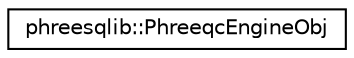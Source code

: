 digraph "Graphical Class Hierarchy"
{
 // LATEX_PDF_SIZE
  edge [fontname="Helvetica",fontsize="10",labelfontname="Helvetica",labelfontsize="10"];
  node [fontname="Helvetica",fontsize="10",shape=record];
  rankdir="LR";
  Node0 [label="phreesqlib::PhreeqcEngineObj",height=0.2,width=0.4,color="black", fillcolor="white", style="filled",URL="$classphreesqlib_1_1PhreeqcEngineObj.html",tooltip="The PhreeqcEngineObj class."];
}
